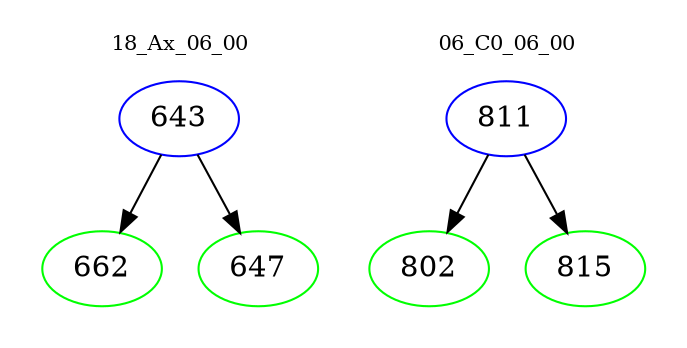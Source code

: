 digraph{
subgraph cluster_0 {
color = white
label = "18_Ax_06_00";
fontsize=10;
T0_643 [label="643", color="blue"]
T0_643 -> T0_662 [color="black"]
T0_662 [label="662", color="green"]
T0_643 -> T0_647 [color="black"]
T0_647 [label="647", color="green"]
}
subgraph cluster_1 {
color = white
label = "06_C0_06_00";
fontsize=10;
T1_811 [label="811", color="blue"]
T1_811 -> T1_802 [color="black"]
T1_802 [label="802", color="green"]
T1_811 -> T1_815 [color="black"]
T1_815 [label="815", color="green"]
}
}
